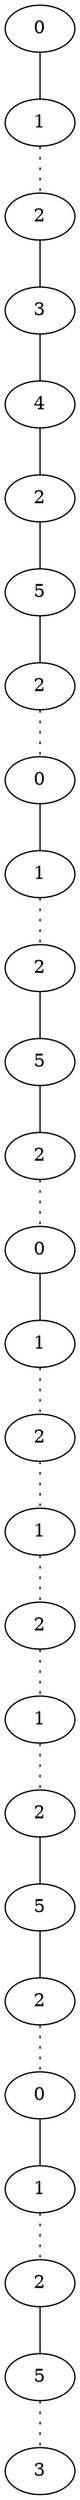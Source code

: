 graph {
a0[label=0];
a1[label=1];
a2[label=2];
a3[label=3];
a4[label=4];
a5[label=2];
a6[label=5];
a7[label=2];
a8[label=0];
a9[label=1];
a10[label=2];
a11[label=5];
a12[label=2];
a13[label=0];
a14[label=1];
a15[label=2];
a16[label=1];
a17[label=2];
a18[label=1];
a19[label=2];
a20[label=5];
a21[label=2];
a22[label=0];
a23[label=1];
a24[label=2];
a25[label=5];
a26[label=3];
a0 -- a1;
a1 -- a2 [style=dotted];
a2 -- a3;
a3 -- a4;
a4 -- a5;
a5 -- a6;
a6 -- a7;
a7 -- a8 [style=dotted];
a8 -- a9;
a9 -- a10 [style=dotted];
a10 -- a11;
a11 -- a12;
a12 -- a13 [style=dotted];
a13 -- a14;
a14 -- a15 [style=dotted];
a15 -- a16 [style=dotted];
a16 -- a17 [style=dotted];
a17 -- a18 [style=dotted];
a18 -- a19 [style=dotted];
a19 -- a20;
a20 -- a21;
a21 -- a22 [style=dotted];
a22 -- a23;
a23 -- a24 [style=dotted];
a24 -- a25;
a25 -- a26 [style=dotted];
}
